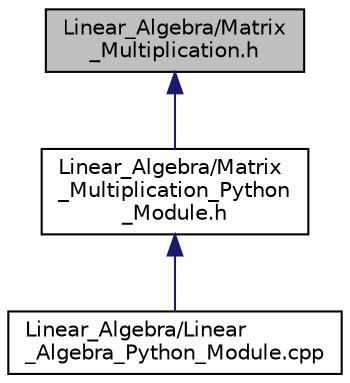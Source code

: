 digraph "Linear_Algebra/Matrix_Multiplication.h"
{
 // INTERACTIVE_SVG=YES
 // LATEX_PDF_SIZE
  bgcolor="transparent";
  edge [fontname="Helvetica",fontsize="10",labelfontname="Helvetica",labelfontsize="10"];
  node [fontname="Helvetica",fontsize="10",shape=record];
  Node1 [label="Linear_Algebra/Matrix\l_Multiplication.h",height=0.2,width=0.4,color="black", fillcolor="grey75", style="filled", fontcolor="black",tooltip="Matrix Multiplication in PySYCL."];
  Node1 -> Node2 [dir="back",color="midnightblue",fontsize="10",style="solid",fontname="Helvetica"];
  Node2 [label="Linear_Algebra/Matrix\l_Multiplication_Python\l_Module.h",height=0.2,width=0.4,color="black",URL="$_matrix___multiplication___python___module_8h.html",tooltip="Python module for a matrix multiplication in PySYCL."];
  Node2 -> Node3 [dir="back",color="midnightblue",fontsize="10",style="solid",fontname="Helvetica"];
  Node3 [label="Linear_Algebra/Linear\l_Algebra_Python_Module.cpp",height=0.2,width=0.4,color="black",URL="$_linear___algebra___python___module_8cpp.html",tooltip="Python module for linalg in PySYCL."];
}

